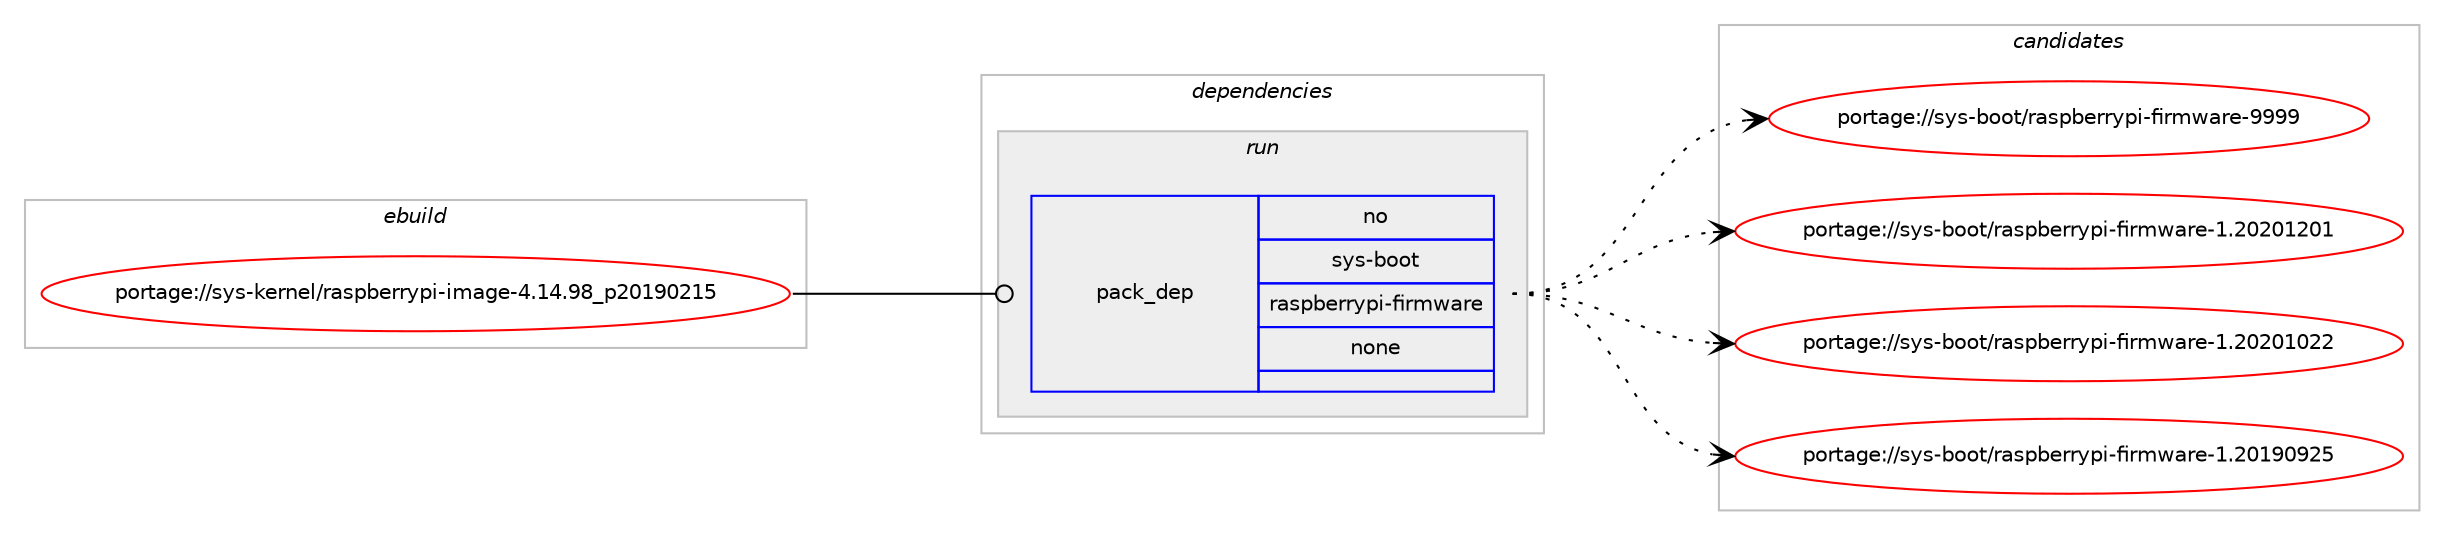 digraph prolog {

# *************
# Graph options
# *************

newrank=true;
concentrate=true;
compound=true;
graph [rankdir=LR,fontname=Helvetica,fontsize=10,ranksep=1.5];#, ranksep=2.5, nodesep=0.2];
edge  [arrowhead=vee];
node  [fontname=Helvetica,fontsize=10];

# **********
# The ebuild
# **********

subgraph cluster_leftcol {
color=gray;
rank=same;
label=<<i>ebuild</i>>;
id [label="portage://sys-kernel/raspberrypi-image-4.14.98_p20190215", color=red, width=4, href="../sys-kernel/raspberrypi-image-4.14.98_p20190215.svg"];
}

# ****************
# The dependencies
# ****************

subgraph cluster_midcol {
color=gray;
label=<<i>dependencies</i>>;
subgraph cluster_compile {
fillcolor="#eeeeee";
style=filled;
label=<<i>compile</i>>;
}
subgraph cluster_compileandrun {
fillcolor="#eeeeee";
style=filled;
label=<<i>compile and run</i>>;
}
subgraph cluster_run {
fillcolor="#eeeeee";
style=filled;
label=<<i>run</i>>;
subgraph pack1245 {
dependency1395 [label=<<TABLE BORDER="0" CELLBORDER="1" CELLSPACING="0" CELLPADDING="4" WIDTH="220"><TR><TD ROWSPAN="6" CELLPADDING="30">pack_dep</TD></TR><TR><TD WIDTH="110">no</TD></TR><TR><TD>sys-boot</TD></TR><TR><TD>raspberrypi-firmware</TD></TR><TR><TD>none</TD></TR><TR><TD></TD></TR></TABLE>>, shape=none, color=blue];
}
id:e -> dependency1395:w [weight=20,style="solid",arrowhead="odot"];
}
}

# **************
# The candidates
# **************

subgraph cluster_choices {
rank=same;
color=gray;
label=<<i>candidates</i>>;

subgraph choice1245 {
color=black;
nodesep=1;
choice115121115459811111111647114971151129810111411412111210545102105114109119971141014557575757 [label="portage://sys-boot/raspberrypi-firmware-9999", color=red, width=4,href="../sys-boot/raspberrypi-firmware-9999.svg"];
choice115121115459811111111647114971151129810111411412111210545102105114109119971141014549465048504849504849 [label="portage://sys-boot/raspberrypi-firmware-1.20201201", color=red, width=4,href="../sys-boot/raspberrypi-firmware-1.20201201.svg"];
choice115121115459811111111647114971151129810111411412111210545102105114109119971141014549465048504849485050 [label="portage://sys-boot/raspberrypi-firmware-1.20201022", color=red, width=4,href="../sys-boot/raspberrypi-firmware-1.20201022.svg"];
choice115121115459811111111647114971151129810111411412111210545102105114109119971141014549465048495748575053 [label="portage://sys-boot/raspberrypi-firmware-1.20190925", color=red, width=4,href="../sys-boot/raspberrypi-firmware-1.20190925.svg"];
dependency1395:e -> choice115121115459811111111647114971151129810111411412111210545102105114109119971141014557575757:w [style=dotted,weight="100"];
dependency1395:e -> choice115121115459811111111647114971151129810111411412111210545102105114109119971141014549465048504849504849:w [style=dotted,weight="100"];
dependency1395:e -> choice115121115459811111111647114971151129810111411412111210545102105114109119971141014549465048504849485050:w [style=dotted,weight="100"];
dependency1395:e -> choice115121115459811111111647114971151129810111411412111210545102105114109119971141014549465048495748575053:w [style=dotted,weight="100"];
}
}

}
